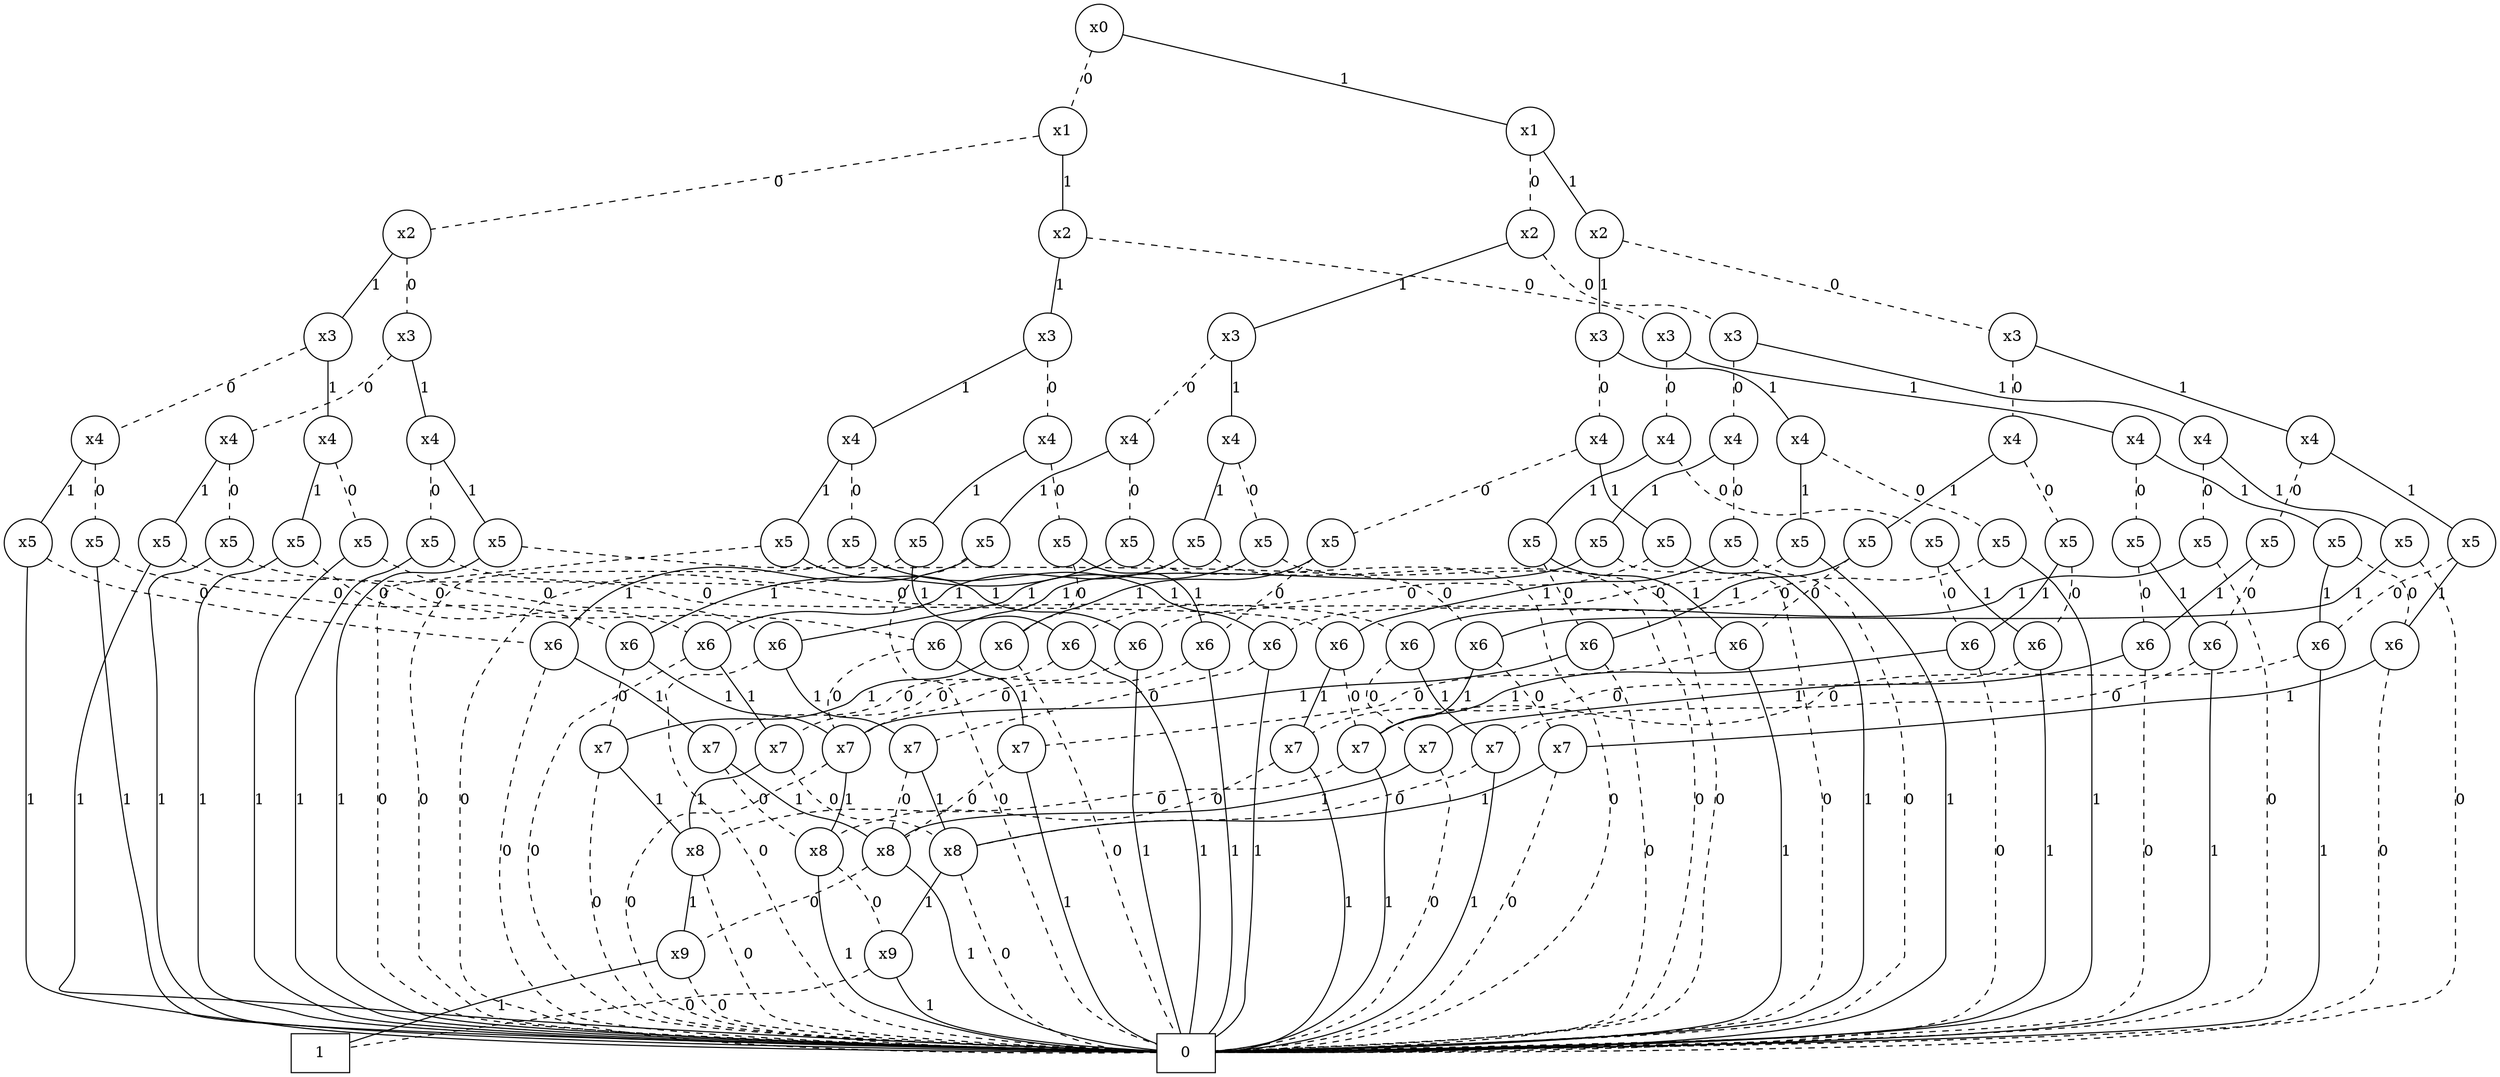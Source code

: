 graph BDD { n139835133133392 [label=0,shape=box]; n139835133133136 [label=1,shape=box]; n139834803711312 [label="x9",shape=circle]; n139834803711440 [label="x8",shape=circle]; n139834803710800 [label="x7",shape=circle]; n139834803711760 [label="x9",shape=circle]; n139834803711824 [label="x8",shape=circle]; n139834803711568 [label="x7",shape=circle]; n139834803710480 [label="x6",shape=circle]; n139834803710096 [label="x5",shape=circle]; n139834803716304 [label="x7",shape=circle]; n139834803716624 [label="x8",shape=circle]; n139834803716560 [label="x7",shape=circle]; n139834803716432 [label="x6",shape=circle]; n139834803711952 [label="x5",shape=circle]; n139834803709712 [label="x4",shape=circle]; n139834803716752 [label="x7",shape=circle]; n139834803717392 [label="x8",shape=circle]; n139834803717264 [label="x7",shape=circle]; n139834803717200 [label="x6",shape=circle]; n139834803717008 [label="x5",shape=circle]; n139834803717520 [label="x7",shape=circle]; n139834803717776 [label="x6",shape=circle]; n139834803717648 [label="x5",shape=circle]; n139834803716880 [label="x4",shape=circle]; n139834803709264 [label="x3",shape=circle]; n139834803717904 [label="x7",shape=circle]; n139834803718416 [label="x6",shape=circle]; n139834803718288 [label="x5",shape=circle]; n139834803718992 [label="x7",shape=circle]; n139834803718864 [label="x6",shape=circle]; n139834803718736 [label="x5",shape=circle]; n139834803718160 [label="x4",shape=circle]; n139834803719440 [label="x7",shape=circle]; n139834803719376 [label="x6",shape=circle]; n139834803719248 [label="x5",shape=circle]; n139834803719888 [label="x7",shape=circle]; n139834803719696 [label="x6",shape=circle]; n139834803719568 [label="x5",shape=circle]; n139834803719056 [label="x4",shape=circle]; n139834803718096 [label="x3",shape=circle]; n139834803708880 [label="x2",shape=circle]; n139834803724368 [label="x6",shape=circle]; n139834803724624 [label="x6",shape=circle]; n139834803724496 [label="x5",shape=circle]; n139834803724752 [label="x6",shape=circle]; n139834803725008 [label="x6",shape=circle]; n139834803724880 [label="x5",shape=circle]; n139834803718608 [label="x4",shape=circle]; n139834803725136 [label="x6",shape=circle]; n139834803725584 [label="x6",shape=circle]; n139834803725392 [label="x5",shape=circle]; n139834803725712 [label="x6",shape=circle]; n139834803725968 [label="x6",shape=circle]; n139834803725840 [label="x5",shape=circle]; n139834803725328 [label="x4",shape=circle]; n139834803720080 [label="x3",shape=circle]; n139834803726096 [label="x6",shape=circle]; n139834803726608 [label="x6",shape=circle]; n139834803726416 [label="x5",shape=circle]; n139834803726992 [label="x6",shape=circle]; n139834803726864 [label="x5",shape=circle]; n139834803726288 [label="x4",shape=circle]; n139834803727312 [label="x6",shape=circle]; n139834803727248 [label="x5",shape=circle]; n139834803727568 [label="x6",shape=circle]; n139834803727056 [label="x5",shape=circle]; n139834803726672 [label="x4",shape=circle]; n139834803726160 [label="x3",shape=circle]; n139834803720016 [label="x2",shape=circle]; n139834803708496 [label="x1",shape=circle]; n139834803728272 [label="x5",shape=circle]; n139834803727696 [label="x5",shape=circle]; n139834803728144 [label="x4",shape=circle]; n139834803732752 [label="x5",shape=circle]; n139834803732688 [label="x5",shape=circle]; n139834803732560 [label="x4",shape=circle]; n139834803728016 [label="x3",shape=circle]; n139834803733264 [label="x5",shape=circle]; n139834803733008 [label="x5",shape=circle]; n139834803733136 [label="x4",shape=circle]; n139834803733456 [label="x5",shape=circle]; n139834803733904 [label="x5",shape=circle]; n139834803733712 [label="x4",shape=circle]; n139834803732880 [label="x3",shape=circle]; n139834803727824 [label="x2",shape=circle]; n139834803734288 [label="x5",shape=circle]; n139834803734416 [label="x5",shape=circle]; n139834803734160 [label="x4",shape=circle]; n139834803734672 [label="x5",shape=circle]; n139834803734864 [label="x5",shape=circle]; n139834803734544 [label="x4",shape=circle]; n139834803733776 [label="x3",shape=circle]; n139834803735184 [label="x5",shape=circle]; n139834803735376 [label="x5",shape=circle]; n139834803735120 [label="x4",shape=circle]; n139834803733584 [label="x5",shape=circle]; n139834803735824 [label="x5",shape=circle]; n139834803735568 [label="x4",shape=circle]; n139834803734992 [label="x3",shape=circle]; n139834803734096 [label="x2",shape=circle]; n139834803727440 [label="x1",shape=circle]; n139834803708112 [label="x0",shape=circle]; n139834803711312 -- n139835133133392 [label=0,style=dashed]; n139834803711312 -- n139835133133136 [label=1]; n139834803711440 -- n139835133133392 [label=0,style=dashed]; n139834803711440 -- n139834803711312 [label=1]; n139834803710800 -- n139834803711440 [label=0,style=dashed]; n139834803710800 -- n139835133133392 [label=1]; n139834803711760 -- n139835133133136 [label=0,style=dashed]; n139834803711760 -- n139835133133392 [label=1]; n139834803711824 -- n139834803711760 [label=0,style=dashed]; n139834803711824 -- n139835133133392 [label=1]; n139834803711568 -- n139834803711824 [label=0,style=dashed]; n139834803711568 -- n139835133133392 [label=1]; n139834803710480 -- n139834803710800 [label=0,style=dashed]; n139834803710480 -- n139834803711568 [label=1]; n139834803710096 -- n139834803710480 [label=0,style=dashed]; n139834803710096 -- n139835133133392 [label=1]; n139834803716304 -- n139835133133392 [label=0,style=dashed]; n139834803716304 -- n139834803711824 [label=1]; n139834803716624 -- n139834803711312 [label=0,style=dashed]; n139834803716624 -- n139835133133392 [label=1]; n139834803716560 -- n139834803716624 [label=0,style=dashed]; n139834803716560 -- n139835133133392 [label=1]; n139834803716432 -- n139834803716304 [label=0,style=dashed]; n139834803716432 -- n139834803716560 [label=1]; n139834803711952 -- n139834803716432 [label=0,style=dashed]; n139834803711952 -- n139835133133392 [label=1]; n139834803709712 -- n139834803710096 [label=0,style=dashed]; n139834803709712 -- n139834803711952 [label=1]; n139834803716752 -- n139835133133392 [label=0,style=dashed]; n139834803716752 -- n139834803716624 [label=1]; n139834803717392 -- n139835133133392 [label=0,style=dashed]; n139834803717392 -- n139834803711760 [label=1]; n139834803717264 -- n139834803717392 [label=0,style=dashed]; n139834803717264 -- n139835133133392 [label=1]; n139834803717200 -- n139834803716752 [label=0,style=dashed]; n139834803717200 -- n139834803717264 [label=1]; n139834803717008 -- n139834803717200 [label=0,style=dashed]; n139834803717008 -- n139835133133392 [label=1]; n139834803717520 -- n139835133133392 [label=0,style=dashed]; n139834803717520 -- n139834803717392 [label=1]; n139834803717776 -- n139834803717520 [label=0,style=dashed]; n139834803717776 -- n139834803710800 [label=1]; n139834803717648 -- n139834803717776 [label=0,style=dashed]; n139834803717648 -- n139835133133392 [label=1]; n139834803716880 -- n139834803717008 [label=0,style=dashed]; n139834803716880 -- n139834803717648 [label=1]; n139834803709264 -- n139834803709712 [label=0,style=dashed]; n139834803709264 -- n139834803716880 [label=1]; n139834803717904 -- n139835133133392 [label=0,style=dashed]; n139834803717904 -- n139834803711440 [label=1]; n139834803718416 -- n139834803717904 [label=0,style=dashed]; n139834803718416 -- n139834803716304 [label=1]; n139834803718288 -- n139834803718416 [label=0,style=dashed]; n139834803718288 -- n139835133133392 [label=1]; n139834803718992 -- n139834803711824 [label=0,style=dashed]; n139834803718992 -- n139834803716624 [label=1]; n139834803718864 -- n139835133133392 [label=0,style=dashed]; n139834803718864 -- n139834803718992 [label=1]; n139834803718736 -- n139834803718864 [label=0,style=dashed]; n139834803718736 -- n139835133133392 [label=1]; n139834803718160 -- n139834803718288 [label=0,style=dashed]; n139834803718160 -- n139834803718736 [label=1]; n139834803719440 -- n139834803716624 [label=0,style=dashed]; n139834803719440 -- n139834803717392 [label=1]; n139834803719376 -- n139835133133392 [label=0,style=dashed]; n139834803719376 -- n139834803719440 [label=1]; n139834803719248 -- n139834803719376 [label=0,style=dashed]; n139834803719248 -- n139835133133392 [label=1]; n139834803719888 -- n139834803717392 [label=0,style=dashed]; n139834803719888 -- n139834803711440 [label=1]; n139834803719696 -- n139835133133392 [label=0,style=dashed]; n139834803719696 -- n139834803719888 [label=1]; n139834803719568 -- n139834803719696 [label=0,style=dashed]; n139834803719568 -- n139835133133392 [label=1]; n139834803719056 -- n139834803719248 [label=0,style=dashed]; n139834803719056 -- n139834803719568 [label=1]; n139834803718096 -- n139834803718160 [label=0,style=dashed]; n139834803718096 -- n139834803719056 [label=1]; n139834803708880 -- n139834803709264 [label=0,style=dashed]; n139834803708880 -- n139834803718096 [label=1]; n139834803724368 -- n139835133133392 [label=0,style=dashed]; n139834803724368 -- n139834803710800 [label=1]; n139834803724624 -- n139834803711568 [label=0,style=dashed]; n139834803724624 -- n139835133133392 [label=1]; n139834803724496 -- n139834803724368 [label=0,style=dashed]; n139834803724496 -- n139834803724624 [label=1]; n139834803724752 -- n139835133133392 [label=0,style=dashed]; n139834803724752 -- n139834803716304 [label=1]; n139834803725008 -- n139834803716560 [label=0,style=dashed]; n139834803725008 -- n139835133133392 [label=1]; n139834803724880 -- n139834803724752 [label=0,style=dashed]; n139834803724880 -- n139834803725008 [label=1]; n139834803718608 -- n139834803724496 [label=0,style=dashed]; n139834803718608 -- n139834803724880 [label=1]; n139834803725136 -- n139835133133392 [label=0,style=dashed]; n139834803725136 -- n139834803716752 [label=1]; n139834803725584 -- n139834803717264 [label=0,style=dashed]; n139834803725584 -- n139835133133392 [label=1]; n139834803725392 -- n139834803725136 [label=0,style=dashed]; n139834803725392 -- n139834803725584 [label=1]; n139834803725712 -- n139835133133392 [label=0,style=dashed]; n139834803725712 -- n139834803717520 [label=1]; n139834803725968 -- n139834803710800 [label=0,style=dashed]; n139834803725968 -- n139835133133392 [label=1]; n139834803725840 -- n139834803725712 [label=0,style=dashed]; n139834803725840 -- n139834803725968 [label=1]; n139834803725328 -- n139834803725392 [label=0,style=dashed]; n139834803725328 -- n139834803725840 [label=1]; n139834803720080 -- n139834803718608 [label=0,style=dashed]; n139834803720080 -- n139834803725328 [label=1]; n139834803726096 -- n139835133133392 [label=0,style=dashed]; n139834803726096 -- n139834803717904 [label=1]; n139834803726608 -- n139834803716304 [label=0,style=dashed]; n139834803726608 -- n139835133133392 [label=1]; n139834803726416 -- n139834803726096 [label=0,style=dashed]; n139834803726416 -- n139834803726608 [label=1]; n139834803726992 -- n139834803718992 [label=0,style=dashed]; n139834803726992 -- n139835133133392 [label=1]; n139834803726864 -- n139835133133392 [label=0,style=dashed]; n139834803726864 -- n139834803726992 [label=1]; n139834803726288 -- n139834803726416 [label=0,style=dashed]; n139834803726288 -- n139834803726864 [label=1]; n139834803727312 -- n139834803719440 [label=0,style=dashed]; n139834803727312 -- n139835133133392 [label=1]; n139834803727248 -- n139835133133392 [label=0,style=dashed]; n139834803727248 -- n139834803727312 [label=1]; n139834803727568 -- n139834803719888 [label=0,style=dashed]; n139834803727568 -- n139835133133392 [label=1]; n139834803727056 -- n139835133133392 [label=0,style=dashed]; n139834803727056 -- n139834803727568 [label=1]; n139834803726672 -- n139834803727248 [label=0,style=dashed]; n139834803726672 -- n139834803727056 [label=1]; n139834803726160 -- n139834803726288 [label=0,style=dashed]; n139834803726160 -- n139834803726672 [label=1]; n139834803720016 -- n139834803720080 [label=0,style=dashed]; n139834803720016 -- n139834803726160 [label=1]; n139834803708496 -- n139834803708880 [label=0,style=dashed]; n139834803708496 -- n139834803720016 [label=1]; n139834803728272 -- n139835133133392 [label=0,style=dashed]; n139834803728272 -- n139834803710480 [label=1]; n139834803727696 -- n139835133133392 [label=0,style=dashed]; n139834803727696 -- n139834803716432 [label=1]; n139834803728144 -- n139834803728272 [label=0,style=dashed]; n139834803728144 -- n139834803727696 [label=1]; n139834803732752 -- n139835133133392 [label=0,style=dashed]; n139834803732752 -- n139834803717200 [label=1]; n139834803732688 -- n139835133133392 [label=0,style=dashed]; n139834803732688 -- n139834803717776 [label=1]; n139834803732560 -- n139834803732752 [label=0,style=dashed]; n139834803732560 -- n139834803732688 [label=1]; n139834803728016 -- n139834803728144 [label=0,style=dashed]; n139834803728016 -- n139834803732560 [label=1]; n139834803733264 -- n139835133133392 [label=0,style=dashed]; n139834803733264 -- n139834803718416 [label=1]; n139834803733008 -- n139835133133392 [label=0,style=dashed]; n139834803733008 -- n139834803718864 [label=1]; n139834803733136 -- n139834803733264 [label=0,style=dashed]; n139834803733136 -- n139834803733008 [label=1]; n139834803733456 -- n139835133133392 [label=0,style=dashed]; n139834803733456 -- n139834803719376 [label=1]; n139834803733904 -- n139835133133392 [label=0,style=dashed]; n139834803733904 -- n139834803719696 [label=1]; n139834803733712 -- n139834803733456 [label=0,style=dashed]; n139834803733712 -- n139834803733904 [label=1]; n139834803732880 -- n139834803733136 [label=0,style=dashed]; n139834803732880 -- n139834803733712 [label=1]; n139834803727824 -- n139834803728016 [label=0,style=dashed]; n139834803727824 -- n139834803732880 [label=1]; n139834803734288 -- n139834803724624 [label=0,style=dashed]; n139834803734288 -- n139834803724368 [label=1]; n139834803734416 -- n139834803725008 [label=0,style=dashed]; n139834803734416 -- n139834803724752 [label=1]; n139834803734160 -- n139834803734288 [label=0,style=dashed]; n139834803734160 -- n139834803734416 [label=1]; n139834803734672 -- n139834803725584 [label=0,style=dashed]; n139834803734672 -- n139834803725136 [label=1]; n139834803734864 -- n139834803725968 [label=0,style=dashed]; n139834803734864 -- n139834803725712 [label=1]; n139834803734544 -- n139834803734672 [label=0,style=dashed]; n139834803734544 -- n139834803734864 [label=1]; n139834803733776 -- n139834803734160 [label=0,style=dashed]; n139834803733776 -- n139834803734544 [label=1]; n139834803735184 -- n139834803726608 [label=0,style=dashed]; n139834803735184 -- n139834803726096 [label=1]; n139834803735376 -- n139834803726992 [label=0,style=dashed]; n139834803735376 -- n139835133133392 [label=1]; n139834803735120 -- n139834803735184 [label=0,style=dashed]; n139834803735120 -- n139834803735376 [label=1]; n139834803733584 -- n139834803727312 [label=0,style=dashed]; n139834803733584 -- n139835133133392 [label=1]; n139834803735824 -- n139834803727568 [label=0,style=dashed]; n139834803735824 -- n139835133133392 [label=1]; n139834803735568 -- n139834803733584 [label=0,style=dashed]; n139834803735568 -- n139834803735824 [label=1]; n139834803734992 -- n139834803735120 [label=0,style=dashed]; n139834803734992 -- n139834803735568 [label=1]; n139834803734096 -- n139834803733776 [label=0,style=dashed]; n139834803734096 -- n139834803734992 [label=1]; n139834803727440 -- n139834803727824 [label=0,style=dashed]; n139834803727440 -- n139834803734096 [label=1]; n139834803708112 -- n139834803708496 [label=0,style=dashed]; n139834803708112 -- n139834803727440 [label=1]; }